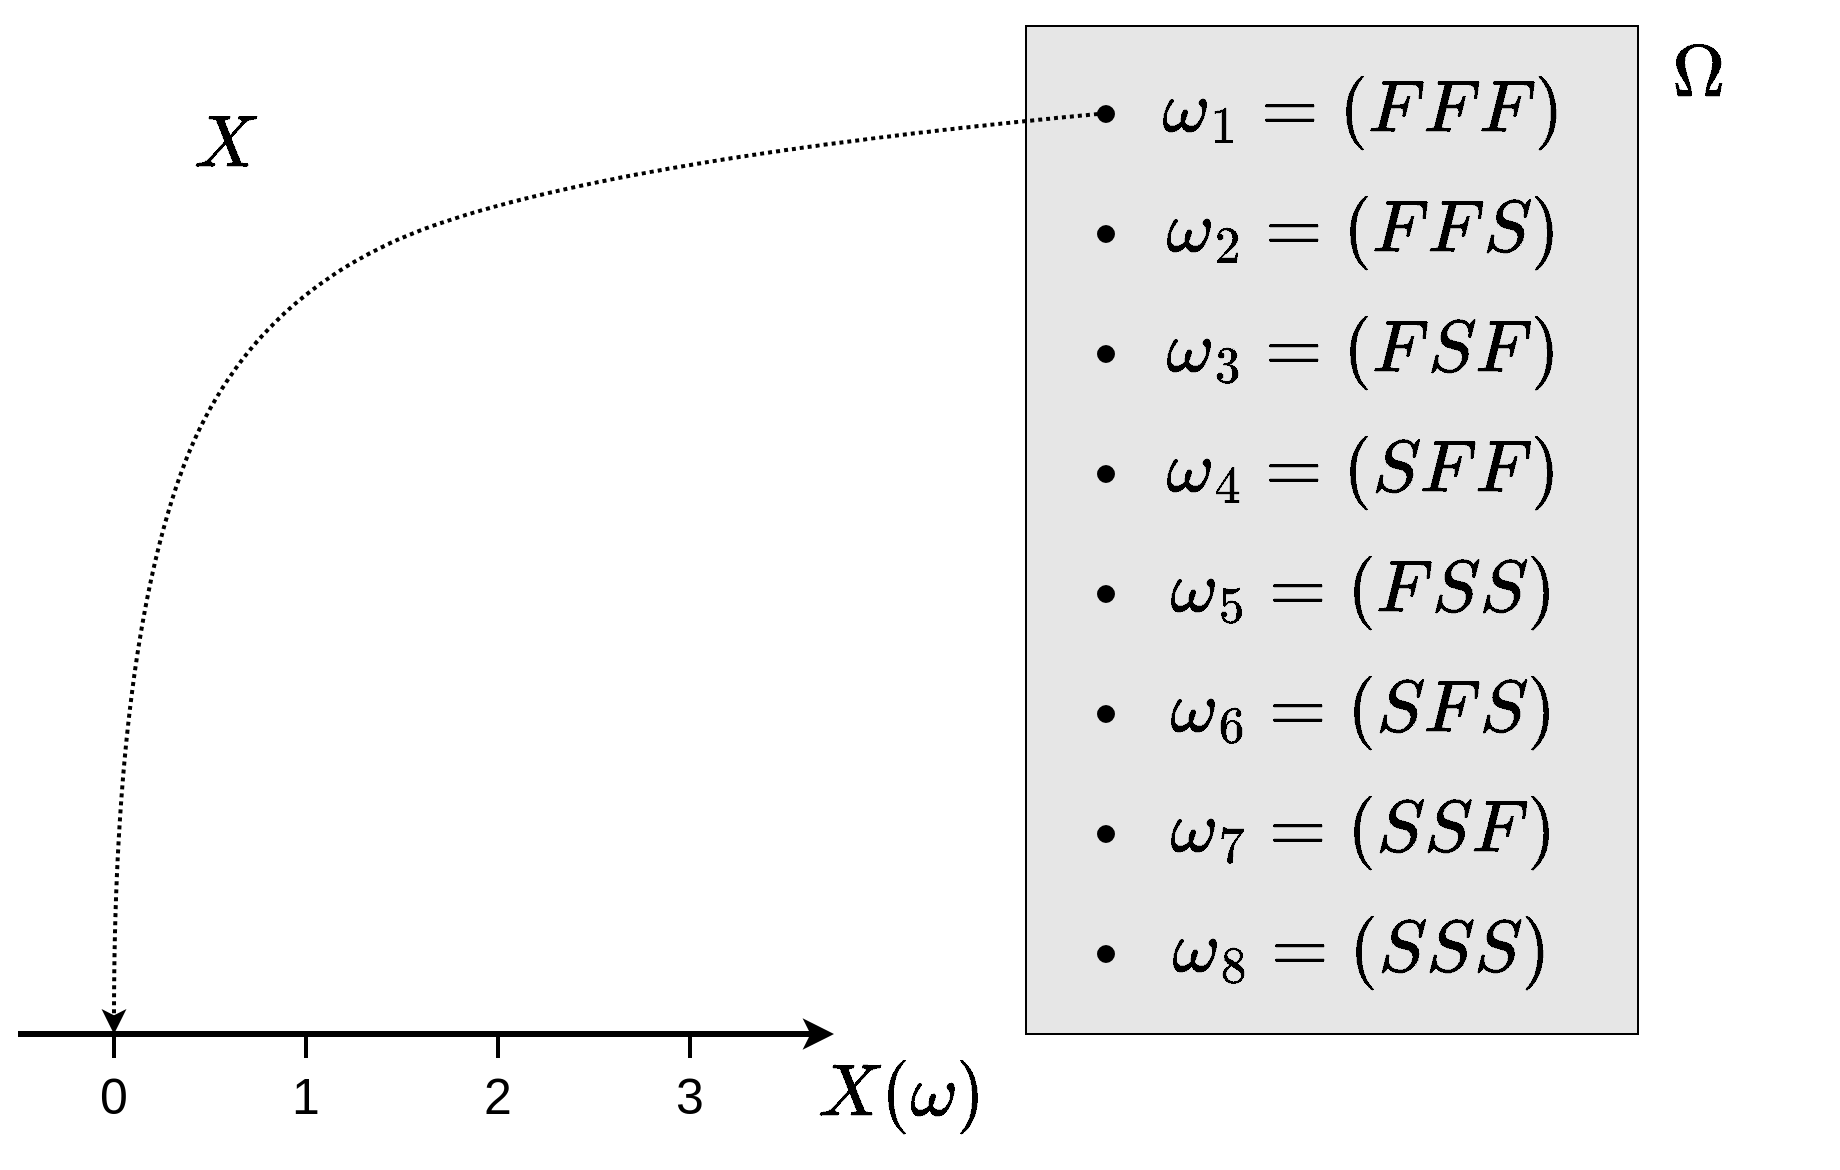 <mxfile version="24.2.5" type="device">
  <diagram name="Página-1" id="E-DP9fMv0TR5NF7smadX">
    <mxGraphModel dx="1364" dy="843" grid="1" gridSize="6" guides="1" tooltips="1" connect="1" arrows="1" fold="1" page="1" pageScale="1" pageWidth="919" pageHeight="600" math="1" shadow="0">
      <root>
        <mxCell id="0" />
        <mxCell id="1" parent="0" />
        <mxCell id="CFI3S7LzRvd9iii7xQHX-2" value="" style="rounded=0;whiteSpace=wrap;html=1;fillColor=#E6E6E6;" parent="1" vertex="1">
          <mxGeometry x="552" y="24" width="306" height="504" as="geometry" />
        </mxCell>
        <mxCell id="CFI3S7LzRvd9iii7xQHX-3" value="\(\Omega\)" style="text;html=1;align=center;verticalAlign=middle;whiteSpace=wrap;rounded=0;fontSize=31;" parent="1" vertex="1">
          <mxGeometry x="858" y="24" width="60" height="48" as="geometry" />
        </mxCell>
        <mxCell id="CFI3S7LzRvd9iii7xQHX-4" value="\(\omega_1 = (FFF)\)" style="text;html=1;align=center;verticalAlign=middle;whiteSpace=wrap;rounded=0;fontSize=31;" parent="1" vertex="1">
          <mxGeometry x="612" y="42" width="216" height="48" as="geometry" />
        </mxCell>
        <mxCell id="CFI3S7LzRvd9iii7xQHX-5" value="\(\omega_2 = (FFS)\)" style="text;html=1;align=center;verticalAlign=middle;whiteSpace=wrap;rounded=0;fontSize=31;" parent="1" vertex="1">
          <mxGeometry x="612" y="102" width="216" height="48" as="geometry" />
        </mxCell>
        <mxCell id="CFI3S7LzRvd9iii7xQHX-6" value="\(\omega_3 = (FSF)\)" style="text;html=1;align=center;verticalAlign=middle;whiteSpace=wrap;rounded=0;fontSize=31;" parent="1" vertex="1">
          <mxGeometry x="612" y="162" width="216" height="48" as="geometry" />
        </mxCell>
        <mxCell id="CFI3S7LzRvd9iii7xQHX-7" value="\(\omega_4 = (SFF)\)" style="text;html=1;align=center;verticalAlign=middle;whiteSpace=wrap;rounded=0;fontSize=31;" parent="1" vertex="1">
          <mxGeometry x="612" y="222" width="216" height="48" as="geometry" />
        </mxCell>
        <mxCell id="CFI3S7LzRvd9iii7xQHX-8" value="\(\omega_5 = (FSS)\)" style="text;html=1;align=center;verticalAlign=middle;whiteSpace=wrap;rounded=0;fontSize=31;" parent="1" vertex="1">
          <mxGeometry x="612" y="282" width="216" height="48" as="geometry" />
        </mxCell>
        <mxCell id="CFI3S7LzRvd9iii7xQHX-9" value="\(\omega_6 = (SFS)\)" style="text;html=1;align=center;verticalAlign=middle;whiteSpace=wrap;rounded=0;fontSize=31;" parent="1" vertex="1">
          <mxGeometry x="612" y="342" width="216" height="48" as="geometry" />
        </mxCell>
        <mxCell id="CFI3S7LzRvd9iii7xQHX-10" value="\(\omega_7 = (SSF)\)" style="text;html=1;align=center;verticalAlign=middle;whiteSpace=wrap;rounded=0;fontSize=31;" parent="1" vertex="1">
          <mxGeometry x="612" y="402" width="216" height="48" as="geometry" />
        </mxCell>
        <mxCell id="CFI3S7LzRvd9iii7xQHX-11" value="\(\omega_8 = (SSS)\)" style="text;html=1;align=center;verticalAlign=middle;whiteSpace=wrap;rounded=0;fontSize=31;" parent="1" vertex="1">
          <mxGeometry x="612" y="462" width="216" height="48" as="geometry" />
        </mxCell>
        <mxCell id="CFI3S7LzRvd9iii7xQHX-12" value="" style="ellipse;whiteSpace=wrap;html=1;fillColor=#000000;" parent="1" vertex="1">
          <mxGeometry x="588" y="64" width="8" height="8" as="geometry" />
        </mxCell>
        <mxCell id="CFI3S7LzRvd9iii7xQHX-13" value="" style="ellipse;whiteSpace=wrap;html=1;fillColor=#000000;" parent="1" vertex="1">
          <mxGeometry x="588" y="124" width="8" height="8" as="geometry" />
        </mxCell>
        <mxCell id="CFI3S7LzRvd9iii7xQHX-14" value="" style="ellipse;whiteSpace=wrap;html=1;fillColor=#000000;" parent="1" vertex="1">
          <mxGeometry x="588" y="184" width="8" height="8" as="geometry" />
        </mxCell>
        <mxCell id="CFI3S7LzRvd9iii7xQHX-15" value="" style="ellipse;whiteSpace=wrap;html=1;fillColor=#000000;" parent="1" vertex="1">
          <mxGeometry x="588" y="244" width="8" height="8" as="geometry" />
        </mxCell>
        <mxCell id="CFI3S7LzRvd9iii7xQHX-16" value="" style="ellipse;whiteSpace=wrap;html=1;fillColor=#000000;" parent="1" vertex="1">
          <mxGeometry x="588" y="304" width="8" height="8" as="geometry" />
        </mxCell>
        <mxCell id="CFI3S7LzRvd9iii7xQHX-17" value="" style="ellipse;whiteSpace=wrap;html=1;fillColor=#000000;" parent="1" vertex="1">
          <mxGeometry x="588" y="364" width="8" height="8" as="geometry" />
        </mxCell>
        <mxCell id="CFI3S7LzRvd9iii7xQHX-18" value="" style="ellipse;whiteSpace=wrap;html=1;fillColor=#000000;" parent="1" vertex="1">
          <mxGeometry x="588" y="424" width="8" height="8" as="geometry" />
        </mxCell>
        <mxCell id="CFI3S7LzRvd9iii7xQHX-19" value="" style="ellipse;whiteSpace=wrap;html=1;fillColor=#000000;" parent="1" vertex="1">
          <mxGeometry x="588" y="484" width="8" height="8" as="geometry" />
        </mxCell>
        <mxCell id="CFI3S7LzRvd9iii7xQHX-20" value="" style="endArrow=classic;html=1;rounded=0;strokeWidth=3;" parent="1" edge="1">
          <mxGeometry width="50" height="50" relative="1" as="geometry">
            <mxPoint x="48" y="528" as="sourcePoint" />
            <mxPoint x="456" y="528" as="targetPoint" />
          </mxGeometry>
        </mxCell>
        <mxCell id="CFI3S7LzRvd9iii7xQHX-21" value="" style="endArrow=none;html=1;rounded=0;strokeWidth=2;" parent="1" edge="1">
          <mxGeometry width="50" height="50" relative="1" as="geometry">
            <mxPoint x="96" y="540" as="sourcePoint" />
            <mxPoint x="96" y="528" as="targetPoint" />
          </mxGeometry>
        </mxCell>
        <mxCell id="CFI3S7LzRvd9iii7xQHX-22" value="" style="endArrow=none;html=1;rounded=0;strokeWidth=2;" parent="1" edge="1">
          <mxGeometry width="50" height="50" relative="1" as="geometry">
            <mxPoint x="192" y="540" as="sourcePoint" />
            <mxPoint x="192" y="528" as="targetPoint" />
          </mxGeometry>
        </mxCell>
        <mxCell id="CFI3S7LzRvd9iii7xQHX-23" value="" style="endArrow=none;html=1;rounded=0;strokeWidth=2;" parent="1" edge="1">
          <mxGeometry width="50" height="50" relative="1" as="geometry">
            <mxPoint x="288" y="540" as="sourcePoint" />
            <mxPoint x="288" y="528" as="targetPoint" />
          </mxGeometry>
        </mxCell>
        <mxCell id="CFI3S7LzRvd9iii7xQHX-24" value="" style="endArrow=none;html=1;rounded=0;strokeWidth=2;" parent="1" edge="1">
          <mxGeometry width="50" height="50" relative="1" as="geometry">
            <mxPoint x="384" y="540" as="sourcePoint" />
            <mxPoint x="384" y="528" as="targetPoint" />
          </mxGeometry>
        </mxCell>
        <mxCell id="CFI3S7LzRvd9iii7xQHX-25" value="0" style="text;html=1;align=center;verticalAlign=middle;whiteSpace=wrap;rounded=0;fontSize=25;" parent="1" vertex="1">
          <mxGeometry x="66" y="534" width="60" height="48" as="geometry" />
        </mxCell>
        <mxCell id="CFI3S7LzRvd9iii7xQHX-27" value="1" style="text;html=1;align=center;verticalAlign=middle;whiteSpace=wrap;rounded=0;fontSize=25;" parent="1" vertex="1">
          <mxGeometry x="162" y="534" width="60" height="48" as="geometry" />
        </mxCell>
        <mxCell id="CFI3S7LzRvd9iii7xQHX-28" value="2" style="text;html=1;align=center;verticalAlign=middle;whiteSpace=wrap;rounded=0;fontSize=25;" parent="1" vertex="1">
          <mxGeometry x="258" y="534" width="60" height="48" as="geometry" />
        </mxCell>
        <mxCell id="CFI3S7LzRvd9iii7xQHX-29" value="3" style="text;html=1;align=center;verticalAlign=middle;whiteSpace=wrap;rounded=0;fontSize=25;" parent="1" vertex="1">
          <mxGeometry x="354" y="534" width="60" height="48" as="geometry" />
        </mxCell>
        <mxCell id="CFI3S7LzRvd9iii7xQHX-30" value="" style="curved=1;endArrow=classic;html=1;rounded=0;exitX=0;exitY=0.5;exitDx=0;exitDy=0;strokeWidth=2;dashed=1;dashPattern=1 1;" parent="1" source="CFI3S7LzRvd9iii7xQHX-12" edge="1">
          <mxGeometry width="50" height="50" relative="1" as="geometry">
            <mxPoint x="432" y="102" as="sourcePoint" />
            <mxPoint x="96" y="528" as="targetPoint" />
            <Array as="points">
              <mxPoint x="354" y="90" />
              <mxPoint x="162" y="156" />
              <mxPoint x="96" y="342" />
            </Array>
          </mxGeometry>
        </mxCell>
        <mxCell id="CFI3S7LzRvd9iii7xQHX-39" value="\(X\)" style="text;html=1;align=center;verticalAlign=middle;whiteSpace=wrap;rounded=0;fontSize=31;" parent="1" vertex="1">
          <mxGeometry x="122" y="59" width="60" height="48" as="geometry" />
        </mxCell>
        <mxCell id="CFI3S7LzRvd9iii7xQHX-40" value="\(X(\omega)\)" style="text;html=1;align=center;verticalAlign=middle;whiteSpace=wrap;rounded=0;fontSize=31;" parent="1" vertex="1">
          <mxGeometry x="460" y="534" width="60" height="48" as="geometry" />
        </mxCell>
      </root>
    </mxGraphModel>
  </diagram>
</mxfile>
